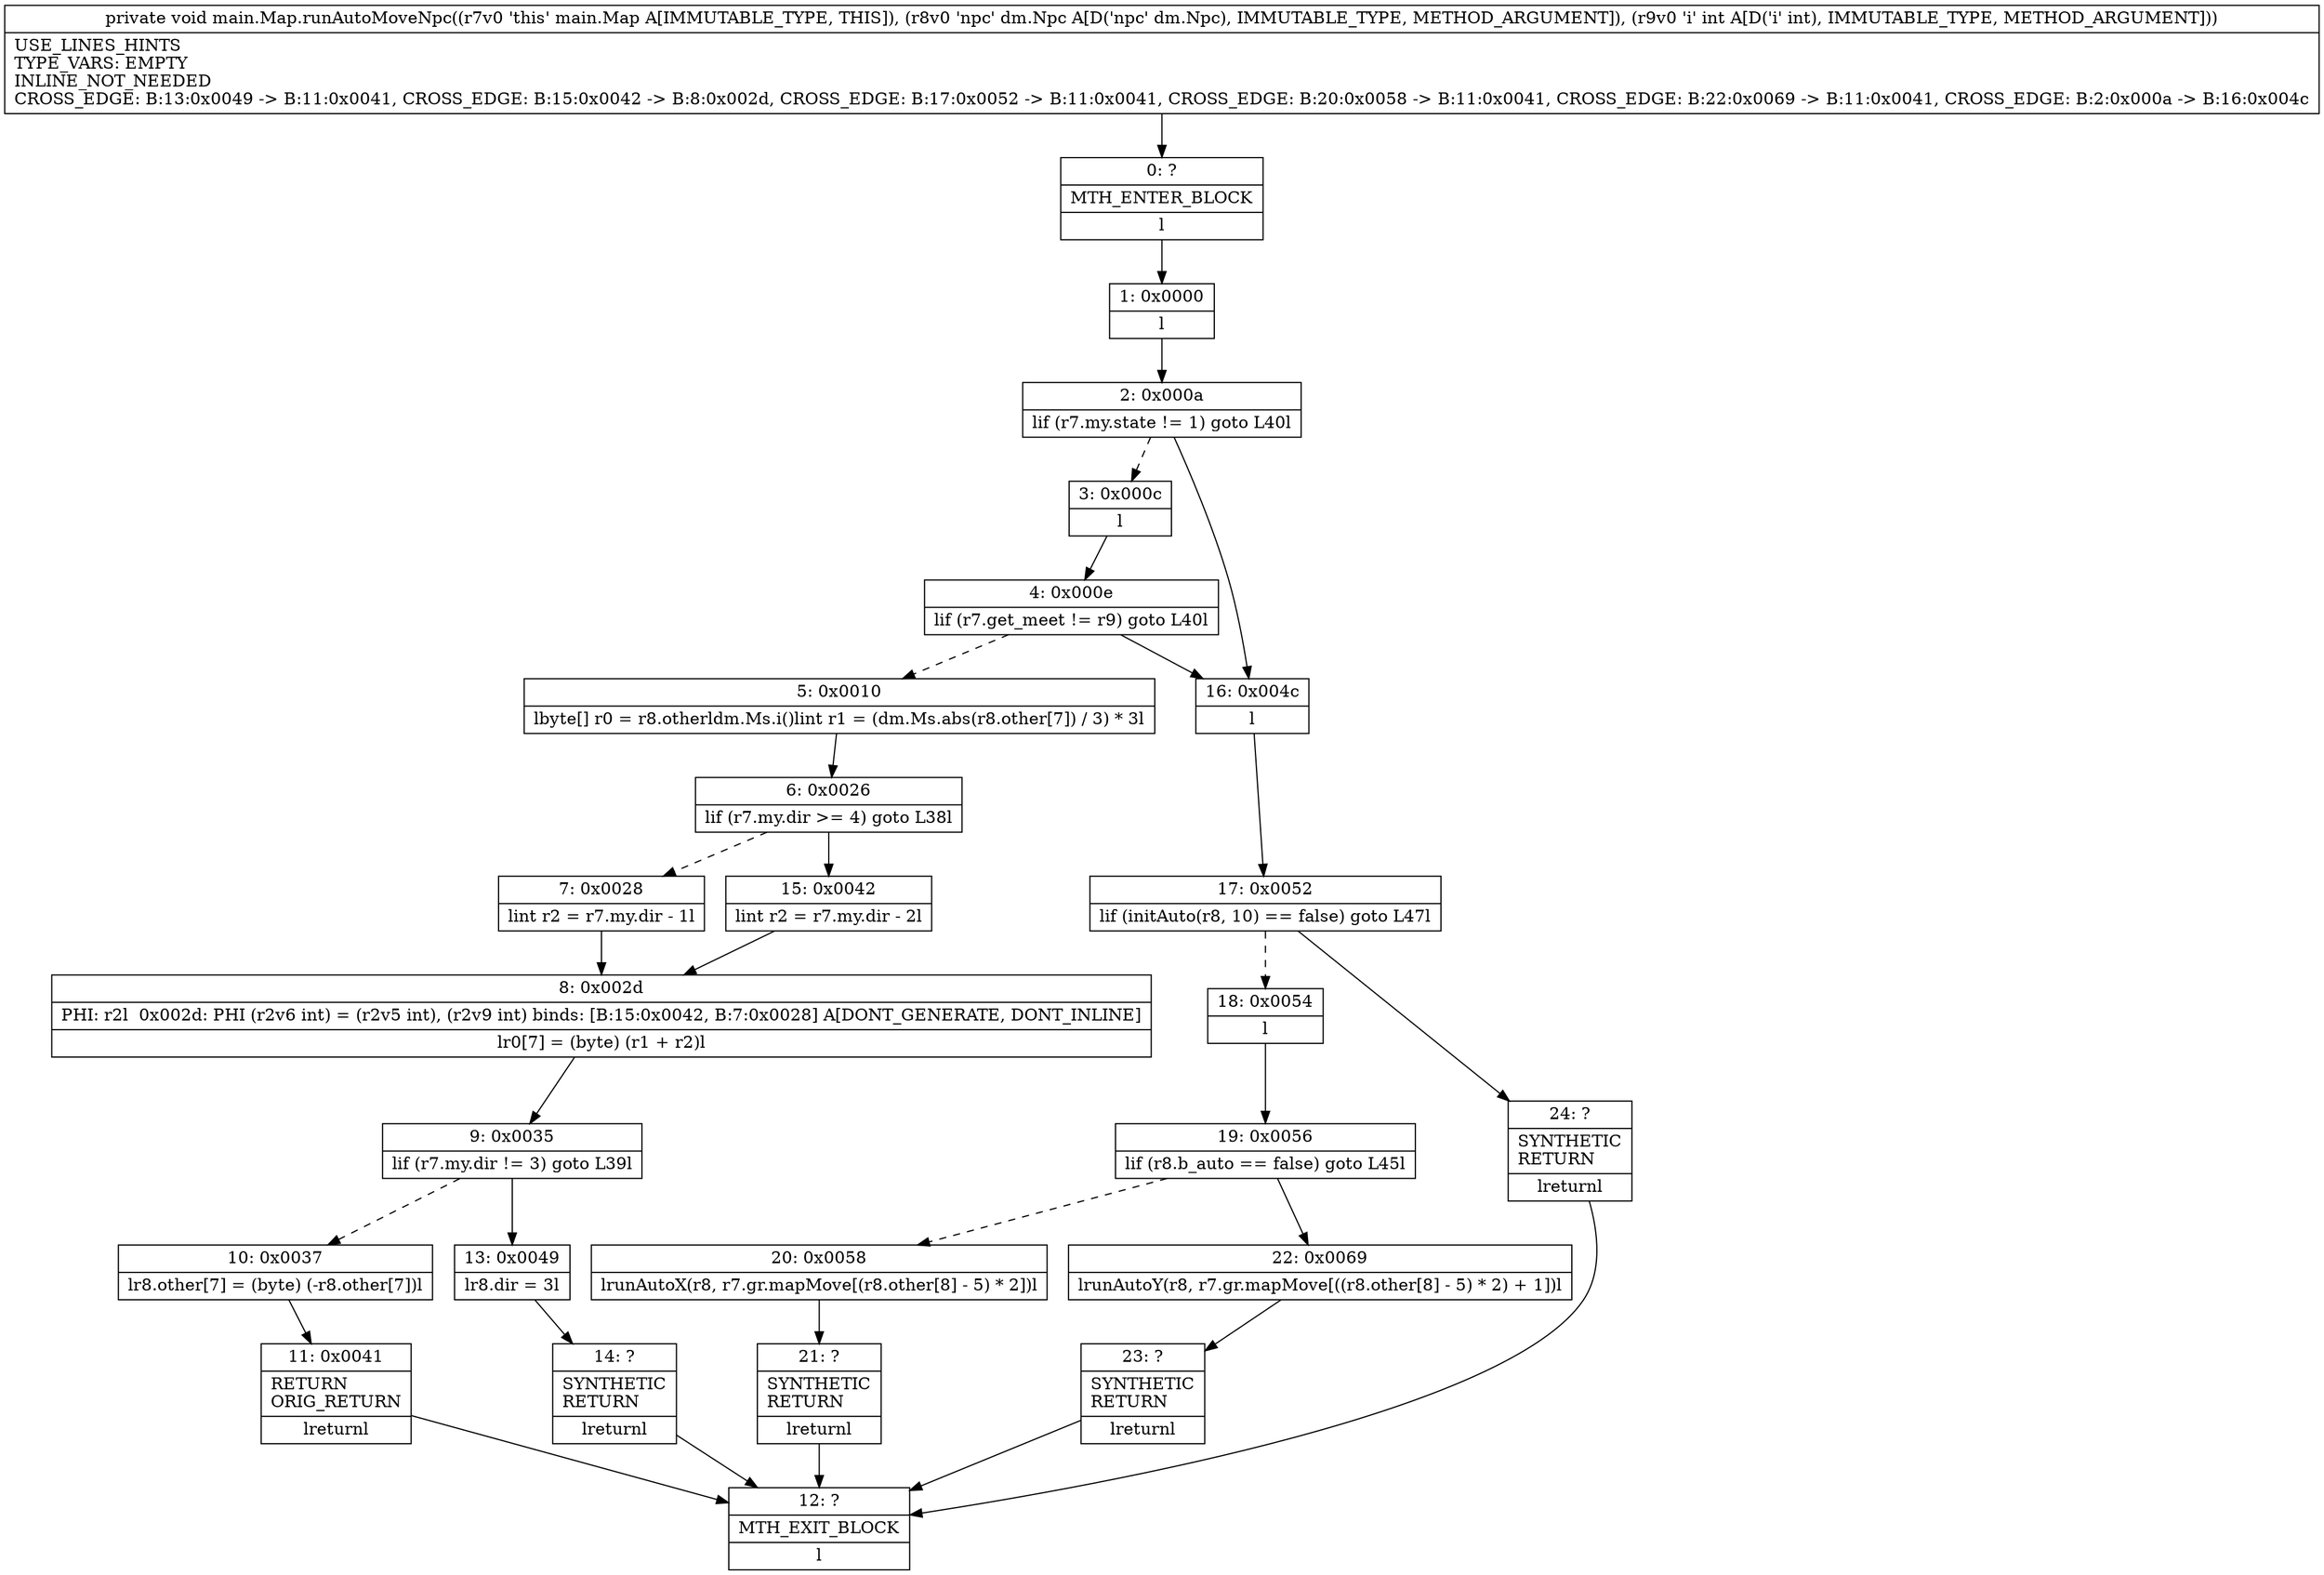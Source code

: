 digraph "CFG formain.Map.runAutoMoveNpc(Ldm\/Npc;I)V" {
Node_0 [shape=record,label="{0\:\ ?|MTH_ENTER_BLOCK\l|l}"];
Node_1 [shape=record,label="{1\:\ 0x0000|l}"];
Node_2 [shape=record,label="{2\:\ 0x000a|lif (r7.my.state != 1) goto L40l}"];
Node_3 [shape=record,label="{3\:\ 0x000c|l}"];
Node_4 [shape=record,label="{4\:\ 0x000e|lif (r7.get_meet != r9) goto L40l}"];
Node_5 [shape=record,label="{5\:\ 0x0010|lbyte[] r0 = r8.otherldm.Ms.i()lint r1 = (dm.Ms.abs(r8.other[7]) \/ 3) * 3l}"];
Node_6 [shape=record,label="{6\:\ 0x0026|lif (r7.my.dir \>= 4) goto L38l}"];
Node_7 [shape=record,label="{7\:\ 0x0028|lint r2 = r7.my.dir \- 1l}"];
Node_8 [shape=record,label="{8\:\ 0x002d|PHI: r2l  0x002d: PHI (r2v6 int) = (r2v5 int), (r2v9 int) binds: [B:15:0x0042, B:7:0x0028] A[DONT_GENERATE, DONT_INLINE]\l|lr0[7] = (byte) (r1 + r2)l}"];
Node_9 [shape=record,label="{9\:\ 0x0035|lif (r7.my.dir != 3) goto L39l}"];
Node_10 [shape=record,label="{10\:\ 0x0037|lr8.other[7] = (byte) (\-r8.other[7])l}"];
Node_11 [shape=record,label="{11\:\ 0x0041|RETURN\lORIG_RETURN\l|lreturnl}"];
Node_12 [shape=record,label="{12\:\ ?|MTH_EXIT_BLOCK\l|l}"];
Node_13 [shape=record,label="{13\:\ 0x0049|lr8.dir = 3l}"];
Node_14 [shape=record,label="{14\:\ ?|SYNTHETIC\lRETURN\l|lreturnl}"];
Node_15 [shape=record,label="{15\:\ 0x0042|lint r2 = r7.my.dir \- 2l}"];
Node_16 [shape=record,label="{16\:\ 0x004c|l}"];
Node_17 [shape=record,label="{17\:\ 0x0052|lif (initAuto(r8, 10) == false) goto L47l}"];
Node_18 [shape=record,label="{18\:\ 0x0054|l}"];
Node_19 [shape=record,label="{19\:\ 0x0056|lif (r8.b_auto == false) goto L45l}"];
Node_20 [shape=record,label="{20\:\ 0x0058|lrunAutoX(r8, r7.gr.mapMove[(r8.other[8] \- 5) * 2])l}"];
Node_21 [shape=record,label="{21\:\ ?|SYNTHETIC\lRETURN\l|lreturnl}"];
Node_22 [shape=record,label="{22\:\ 0x0069|lrunAutoY(r8, r7.gr.mapMove[((r8.other[8] \- 5) * 2) + 1])l}"];
Node_23 [shape=record,label="{23\:\ ?|SYNTHETIC\lRETURN\l|lreturnl}"];
Node_24 [shape=record,label="{24\:\ ?|SYNTHETIC\lRETURN\l|lreturnl}"];
MethodNode[shape=record,label="{private void main.Map.runAutoMoveNpc((r7v0 'this' main.Map A[IMMUTABLE_TYPE, THIS]), (r8v0 'npc' dm.Npc A[D('npc' dm.Npc), IMMUTABLE_TYPE, METHOD_ARGUMENT]), (r9v0 'i' int A[D('i' int), IMMUTABLE_TYPE, METHOD_ARGUMENT]))  | USE_LINES_HINTS\lTYPE_VARS: EMPTY\lINLINE_NOT_NEEDED\lCROSS_EDGE: B:13:0x0049 \-\> B:11:0x0041, CROSS_EDGE: B:15:0x0042 \-\> B:8:0x002d, CROSS_EDGE: B:17:0x0052 \-\> B:11:0x0041, CROSS_EDGE: B:20:0x0058 \-\> B:11:0x0041, CROSS_EDGE: B:22:0x0069 \-\> B:11:0x0041, CROSS_EDGE: B:2:0x000a \-\> B:16:0x004c\l}"];
MethodNode -> Node_0;
Node_0 -> Node_1;
Node_1 -> Node_2;
Node_2 -> Node_3[style=dashed];
Node_2 -> Node_16;
Node_3 -> Node_4;
Node_4 -> Node_5[style=dashed];
Node_4 -> Node_16;
Node_5 -> Node_6;
Node_6 -> Node_7[style=dashed];
Node_6 -> Node_15;
Node_7 -> Node_8;
Node_8 -> Node_9;
Node_9 -> Node_10[style=dashed];
Node_9 -> Node_13;
Node_10 -> Node_11;
Node_11 -> Node_12;
Node_13 -> Node_14;
Node_14 -> Node_12;
Node_15 -> Node_8;
Node_16 -> Node_17;
Node_17 -> Node_18[style=dashed];
Node_17 -> Node_24;
Node_18 -> Node_19;
Node_19 -> Node_20[style=dashed];
Node_19 -> Node_22;
Node_20 -> Node_21;
Node_21 -> Node_12;
Node_22 -> Node_23;
Node_23 -> Node_12;
Node_24 -> Node_12;
}

